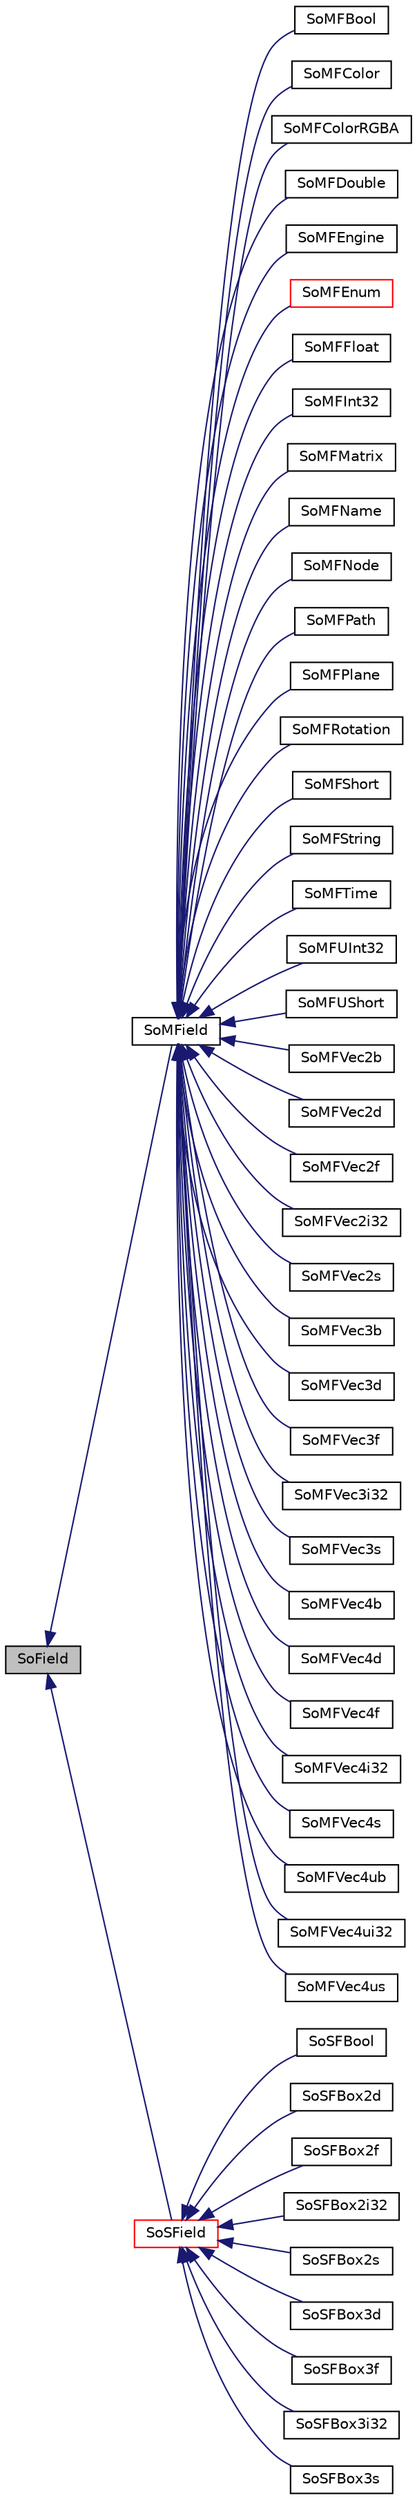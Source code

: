 digraph "SoField"
{
 // LATEX_PDF_SIZE
  edge [fontname="Helvetica",fontsize="10",labelfontname="Helvetica",labelfontsize="10"];
  node [fontname="Helvetica",fontsize="10",shape=record];
  rankdir="LR";
  Node1 [label="SoField",height=0.2,width=0.4,color="black", fillcolor="grey75", style="filled", fontcolor="black",tooltip="The SoField class is the top-level abstract base class for fields."];
  Node1 -> Node2 [dir="back",color="midnightblue",fontsize="10",style="solid",fontname="Helvetica"];
  Node2 [label="SoMField",height=0.2,width=0.4,color="black", fillcolor="white", style="filled",URL="$classSoMField.html",tooltip="The SoMField class is the base class for fields which can contain multiple values."];
  Node2 -> Node3 [dir="back",color="midnightblue",fontsize="10",style="solid",fontname="Helvetica"];
  Node3 [label="SoMFBool",height=0.2,width=0.4,color="black", fillcolor="white", style="filled",URL="$classSoMFBool.html",tooltip="The SoMFBool class is a container for SbBool values."];
  Node2 -> Node4 [dir="back",color="midnightblue",fontsize="10",style="solid",fontname="Helvetica"];
  Node4 [label="SoMFColor",height=0.2,width=0.4,color="black", fillcolor="white", style="filled",URL="$classSoMFColor.html",tooltip="The SoMFColor class is a container for SbColor values."];
  Node2 -> Node5 [dir="back",color="midnightblue",fontsize="10",style="solid",fontname="Helvetica"];
  Node5 [label="SoMFColorRGBA",height=0.2,width=0.4,color="black", fillcolor="white", style="filled",URL="$classSoMFColorRGBA.html",tooltip="The SoMFColorRGBA class is a container for SbColor4f values."];
  Node2 -> Node6 [dir="back",color="midnightblue",fontsize="10",style="solid",fontname="Helvetica"];
  Node6 [label="SoMFDouble",height=0.2,width=0.4,color="black", fillcolor="white", style="filled",URL="$classSoMFDouble.html",tooltip="The SoMFDouble class is a container for double float precision point values."];
  Node2 -> Node7 [dir="back",color="midnightblue",fontsize="10",style="solid",fontname="Helvetica"];
  Node7 [label="SoMFEngine",height=0.2,width=0.4,color="black", fillcolor="white", style="filled",URL="$classSoMFEngine.html",tooltip="The SoMFEngine class is a container for engines."];
  Node2 -> Node8 [dir="back",color="midnightblue",fontsize="10",style="solid",fontname="Helvetica"];
  Node8 [label="SoMFEnum",height=0.2,width=0.4,color="red", fillcolor="white", style="filled",URL="$classSoMFEnum.html",tooltip="The SoMFEnum class is a container for a set of enumerated values."];
  Node2 -> Node10 [dir="back",color="midnightblue",fontsize="10",style="solid",fontname="Helvetica"];
  Node10 [label="SoMFFloat",height=0.2,width=0.4,color="black", fillcolor="white", style="filled",URL="$classSoMFFloat.html",tooltip="The SoMFFloat class is a container for floating point values."];
  Node2 -> Node11 [dir="back",color="midnightblue",fontsize="10",style="solid",fontname="Helvetica"];
  Node11 [label="SoMFInt32",height=0.2,width=0.4,color="black", fillcolor="white", style="filled",URL="$classSoMFInt32.html",tooltip="The SoMFInt32 class is a container for 32-bit integer values."];
  Node2 -> Node12 [dir="back",color="midnightblue",fontsize="10",style="solid",fontname="Helvetica"];
  Node12 [label="SoMFMatrix",height=0.2,width=0.4,color="black", fillcolor="white", style="filled",URL="$classSoMFMatrix.html",tooltip="The SoMFMatrix class is a container for SbMatrix values."];
  Node2 -> Node13 [dir="back",color="midnightblue",fontsize="10",style="solid",fontname="Helvetica"];
  Node13 [label="SoMFName",height=0.2,width=0.4,color="black", fillcolor="white", style="filled",URL="$classSoMFName.html",tooltip="The SoMFName class is a container for SbName values."];
  Node2 -> Node14 [dir="back",color="midnightblue",fontsize="10",style="solid",fontname="Helvetica"];
  Node14 [label="SoMFNode",height=0.2,width=0.4,color="black", fillcolor="white", style="filled",URL="$classSoMFNode.html",tooltip="The SoMFNode class is a container for nodes."];
  Node2 -> Node15 [dir="back",color="midnightblue",fontsize="10",style="solid",fontname="Helvetica"];
  Node15 [label="SoMFPath",height=0.2,width=0.4,color="black", fillcolor="white", style="filled",URL="$classSoMFPath.html",tooltip="The SoMFPath class is a container for paths."];
  Node2 -> Node16 [dir="back",color="midnightblue",fontsize="10",style="solid",fontname="Helvetica"];
  Node16 [label="SoMFPlane",height=0.2,width=0.4,color="black", fillcolor="white", style="filled",URL="$classSoMFPlane.html",tooltip="The SoMFPlane class is a container for SbPlane values."];
  Node2 -> Node17 [dir="back",color="midnightblue",fontsize="10",style="solid",fontname="Helvetica"];
  Node17 [label="SoMFRotation",height=0.2,width=0.4,color="black", fillcolor="white", style="filled",URL="$classSoMFRotation.html",tooltip="The SoMFRotation class is a container for SbRotation values."];
  Node2 -> Node18 [dir="back",color="midnightblue",fontsize="10",style="solid",fontname="Helvetica"];
  Node18 [label="SoMFShort",height=0.2,width=0.4,color="black", fillcolor="white", style="filled",URL="$classSoMFShort.html",tooltip="The SoMFShort class is a container for short integer values."];
  Node2 -> Node19 [dir="back",color="midnightblue",fontsize="10",style="solid",fontname="Helvetica"];
  Node19 [label="SoMFString",height=0.2,width=0.4,color="black", fillcolor="white", style="filled",URL="$classSoMFString.html",tooltip="The SoMFString class is a container for SbString values."];
  Node2 -> Node20 [dir="back",color="midnightblue",fontsize="10",style="solid",fontname="Helvetica"];
  Node20 [label="SoMFTime",height=0.2,width=0.4,color="black", fillcolor="white", style="filled",URL="$classSoMFTime.html",tooltip="The SoMFTime class is a container for SbTime values."];
  Node2 -> Node21 [dir="back",color="midnightblue",fontsize="10",style="solid",fontname="Helvetica"];
  Node21 [label="SoMFUInt32",height=0.2,width=0.4,color="black", fillcolor="white", style="filled",URL="$classSoMFUInt32.html",tooltip="The SoMFUInt32 class is a container for 32-bit unsigned integer values."];
  Node2 -> Node22 [dir="back",color="midnightblue",fontsize="10",style="solid",fontname="Helvetica"];
  Node22 [label="SoMFUShort",height=0.2,width=0.4,color="black", fillcolor="white", style="filled",URL="$classSoMFUShort.html",tooltip="The SoMFUShort class is a container for unsigned short integer values."];
  Node2 -> Node23 [dir="back",color="midnightblue",fontsize="10",style="solid",fontname="Helvetica"];
  Node23 [label="SoMFVec2b",height=0.2,width=0.4,color="black", fillcolor="white", style="filled",URL="$classSoMFVec2b.html",tooltip="The SoMFVec2b class is a container for SbVec2b vectors."];
  Node2 -> Node24 [dir="back",color="midnightblue",fontsize="10",style="solid",fontname="Helvetica"];
  Node24 [label="SoMFVec2d",height=0.2,width=0.4,color="black", fillcolor="white", style="filled",URL="$classSoMFVec2d.html",tooltip="The SoMFVec2d class is a container for SbVec2d vectors."];
  Node2 -> Node25 [dir="back",color="midnightblue",fontsize="10",style="solid",fontname="Helvetica"];
  Node25 [label="SoMFVec2f",height=0.2,width=0.4,color="black", fillcolor="white", style="filled",URL="$classSoMFVec2f.html",tooltip="The SoMFVec2f class is a container for SbVec2f vectors."];
  Node2 -> Node26 [dir="back",color="midnightblue",fontsize="10",style="solid",fontname="Helvetica"];
  Node26 [label="SoMFVec2i32",height=0.2,width=0.4,color="black", fillcolor="white", style="filled",URL="$classSoMFVec2i32.html",tooltip="The SoMFVec2i32 class is a container for SbVec2i32 vectors."];
  Node2 -> Node27 [dir="back",color="midnightblue",fontsize="10",style="solid",fontname="Helvetica"];
  Node27 [label="SoMFVec2s",height=0.2,width=0.4,color="black", fillcolor="white", style="filled",URL="$classSoMFVec2s.html",tooltip="The SoMFVec2s class is a container for SbVec2s vectors."];
  Node2 -> Node28 [dir="back",color="midnightblue",fontsize="10",style="solid",fontname="Helvetica"];
  Node28 [label="SoMFVec3b",height=0.2,width=0.4,color="black", fillcolor="white", style="filled",URL="$classSoMFVec3b.html",tooltip="The SoMFVec3b class is a container for SbVec3b vectors."];
  Node2 -> Node29 [dir="back",color="midnightblue",fontsize="10",style="solid",fontname="Helvetica"];
  Node29 [label="SoMFVec3d",height=0.2,width=0.4,color="black", fillcolor="white", style="filled",URL="$classSoMFVec3d.html",tooltip="The SoMFVec3d class is a container for SbVec3d vectors."];
  Node2 -> Node30 [dir="back",color="midnightblue",fontsize="10",style="solid",fontname="Helvetica"];
  Node30 [label="SoMFVec3f",height=0.2,width=0.4,color="black", fillcolor="white", style="filled",URL="$classSoMFVec3f.html",tooltip="The SoMFVec3f class is a container for SbVec3f vectors."];
  Node2 -> Node31 [dir="back",color="midnightblue",fontsize="10",style="solid",fontname="Helvetica"];
  Node31 [label="SoMFVec3i32",height=0.2,width=0.4,color="black", fillcolor="white", style="filled",URL="$classSoMFVec3i32.html",tooltip="The SoMFVec3i32 class is a container for SbVec3i32 vectors."];
  Node2 -> Node32 [dir="back",color="midnightblue",fontsize="10",style="solid",fontname="Helvetica"];
  Node32 [label="SoMFVec3s",height=0.2,width=0.4,color="black", fillcolor="white", style="filled",URL="$classSoMFVec3s.html",tooltip="The SoMFVec3s class is a container for SbVec3s vectors."];
  Node2 -> Node33 [dir="back",color="midnightblue",fontsize="10",style="solid",fontname="Helvetica"];
  Node33 [label="SoMFVec4b",height=0.2,width=0.4,color="black", fillcolor="white", style="filled",URL="$classSoMFVec4b.html",tooltip="The SoMFVec4b class is a container for SbVec4b vectors."];
  Node2 -> Node34 [dir="back",color="midnightblue",fontsize="10",style="solid",fontname="Helvetica"];
  Node34 [label="SoMFVec4d",height=0.2,width=0.4,color="black", fillcolor="white", style="filled",URL="$classSoMFVec4d.html",tooltip="The SoMFVec4d class is a container for SbVec4d vectors."];
  Node2 -> Node35 [dir="back",color="midnightblue",fontsize="10",style="solid",fontname="Helvetica"];
  Node35 [label="SoMFVec4f",height=0.2,width=0.4,color="black", fillcolor="white", style="filled",URL="$classSoMFVec4f.html",tooltip="The SoMFVec4f class is a container for SbVec4f vectors."];
  Node2 -> Node36 [dir="back",color="midnightblue",fontsize="10",style="solid",fontname="Helvetica"];
  Node36 [label="SoMFVec4i32",height=0.2,width=0.4,color="black", fillcolor="white", style="filled",URL="$classSoMFVec4i32.html",tooltip="The SoMFVec4i32 class is a container for SbVec4i32 vectors."];
  Node2 -> Node37 [dir="back",color="midnightblue",fontsize="10",style="solid",fontname="Helvetica"];
  Node37 [label="SoMFVec4s",height=0.2,width=0.4,color="black", fillcolor="white", style="filled",URL="$classSoMFVec4s.html",tooltip="The SoMFVec4s class is a container for SbVec4s vectors."];
  Node2 -> Node38 [dir="back",color="midnightblue",fontsize="10",style="solid",fontname="Helvetica"];
  Node38 [label="SoMFVec4ub",height=0.2,width=0.4,color="black", fillcolor="white", style="filled",URL="$classSoMFVec4ub.html",tooltip="The SoMFVec4ub class is a container for SbVec4ub vectors."];
  Node2 -> Node39 [dir="back",color="midnightblue",fontsize="10",style="solid",fontname="Helvetica"];
  Node39 [label="SoMFVec4ui32",height=0.2,width=0.4,color="black", fillcolor="white", style="filled",URL="$classSoMFVec4ui32.html",tooltip="The SoMFVec4ui32 class is a container for SbVec4ui32 vectors."];
  Node2 -> Node40 [dir="back",color="midnightblue",fontsize="10",style="solid",fontname="Helvetica"];
  Node40 [label="SoMFVec4us",height=0.2,width=0.4,color="black", fillcolor="white", style="filled",URL="$classSoMFVec4us.html",tooltip="The SoMFVec4us class is a container for SbVec4us vectors."];
  Node1 -> Node41 [dir="back",color="midnightblue",fontsize="10",style="solid",fontname="Helvetica"];
  Node41 [label="SoSField",height=0.2,width=0.4,color="red", fillcolor="white", style="filled",URL="$classSoSField.html",tooltip="The SoSField class is the base class for fields which contains only a single value."];
  Node41 -> Node42 [dir="back",color="midnightblue",fontsize="10",style="solid",fontname="Helvetica"];
  Node42 [label="SoSFBool",height=0.2,width=0.4,color="black", fillcolor="white", style="filled",URL="$classSoSFBool.html",tooltip="The SoSFBool class is a container for an SbBool value."];
  Node41 -> Node43 [dir="back",color="midnightblue",fontsize="10",style="solid",fontname="Helvetica"];
  Node43 [label="SoSFBox2d",height=0.2,width=0.4,color="black", fillcolor="white", style="filled",URL="$classSoSFBox2d.html",tooltip="The SoSFBox2d class is a container for an SbBox2d vector."];
  Node41 -> Node44 [dir="back",color="midnightblue",fontsize="10",style="solid",fontname="Helvetica"];
  Node44 [label="SoSFBox2f",height=0.2,width=0.4,color="black", fillcolor="white", style="filled",URL="$classSoSFBox2f.html",tooltip="The SoSFBox2f class is a container for an SbBox2f vector."];
  Node41 -> Node45 [dir="back",color="midnightblue",fontsize="10",style="solid",fontname="Helvetica"];
  Node45 [label="SoSFBox2i32",height=0.2,width=0.4,color="black", fillcolor="white", style="filled",URL="$classSoSFBox2i32.html",tooltip="The SoSFBox2i32 class is a container for an SbBox2i32 vector."];
  Node41 -> Node46 [dir="back",color="midnightblue",fontsize="10",style="solid",fontname="Helvetica"];
  Node46 [label="SoSFBox2s",height=0.2,width=0.4,color="black", fillcolor="white", style="filled",URL="$classSoSFBox2s.html",tooltip="The SoSFBox2s class is a container for an SbBox2s vector."];
  Node41 -> Node47 [dir="back",color="midnightblue",fontsize="10",style="solid",fontname="Helvetica"];
  Node47 [label="SoSFBox3d",height=0.2,width=0.4,color="black", fillcolor="white", style="filled",URL="$classSoSFBox3d.html",tooltip="The SoSFBox3d class is a container for an SbBox3d vector."];
  Node41 -> Node48 [dir="back",color="midnightblue",fontsize="10",style="solid",fontname="Helvetica"];
  Node48 [label="SoSFBox3f",height=0.2,width=0.4,color="black", fillcolor="white", style="filled",URL="$classSoSFBox3f.html",tooltip="The SoSFBox3f class is a container for an SbBox3f vector."];
  Node41 -> Node49 [dir="back",color="midnightblue",fontsize="10",style="solid",fontname="Helvetica"];
  Node49 [label="SoSFBox3i32",height=0.2,width=0.4,color="black", fillcolor="white", style="filled",URL="$classSoSFBox3i32.html",tooltip="The SoSFBox3i32 class is a container for an SbBox3i32 vector."];
  Node41 -> Node50 [dir="back",color="midnightblue",fontsize="10",style="solid",fontname="Helvetica"];
  Node50 [label="SoSFBox3s",height=0.2,width=0.4,color="black", fillcolor="white", style="filled",URL="$classSoSFBox3s.html",tooltip="The SoSFBox3s class is a container for an SbBox3s vector."];
}
